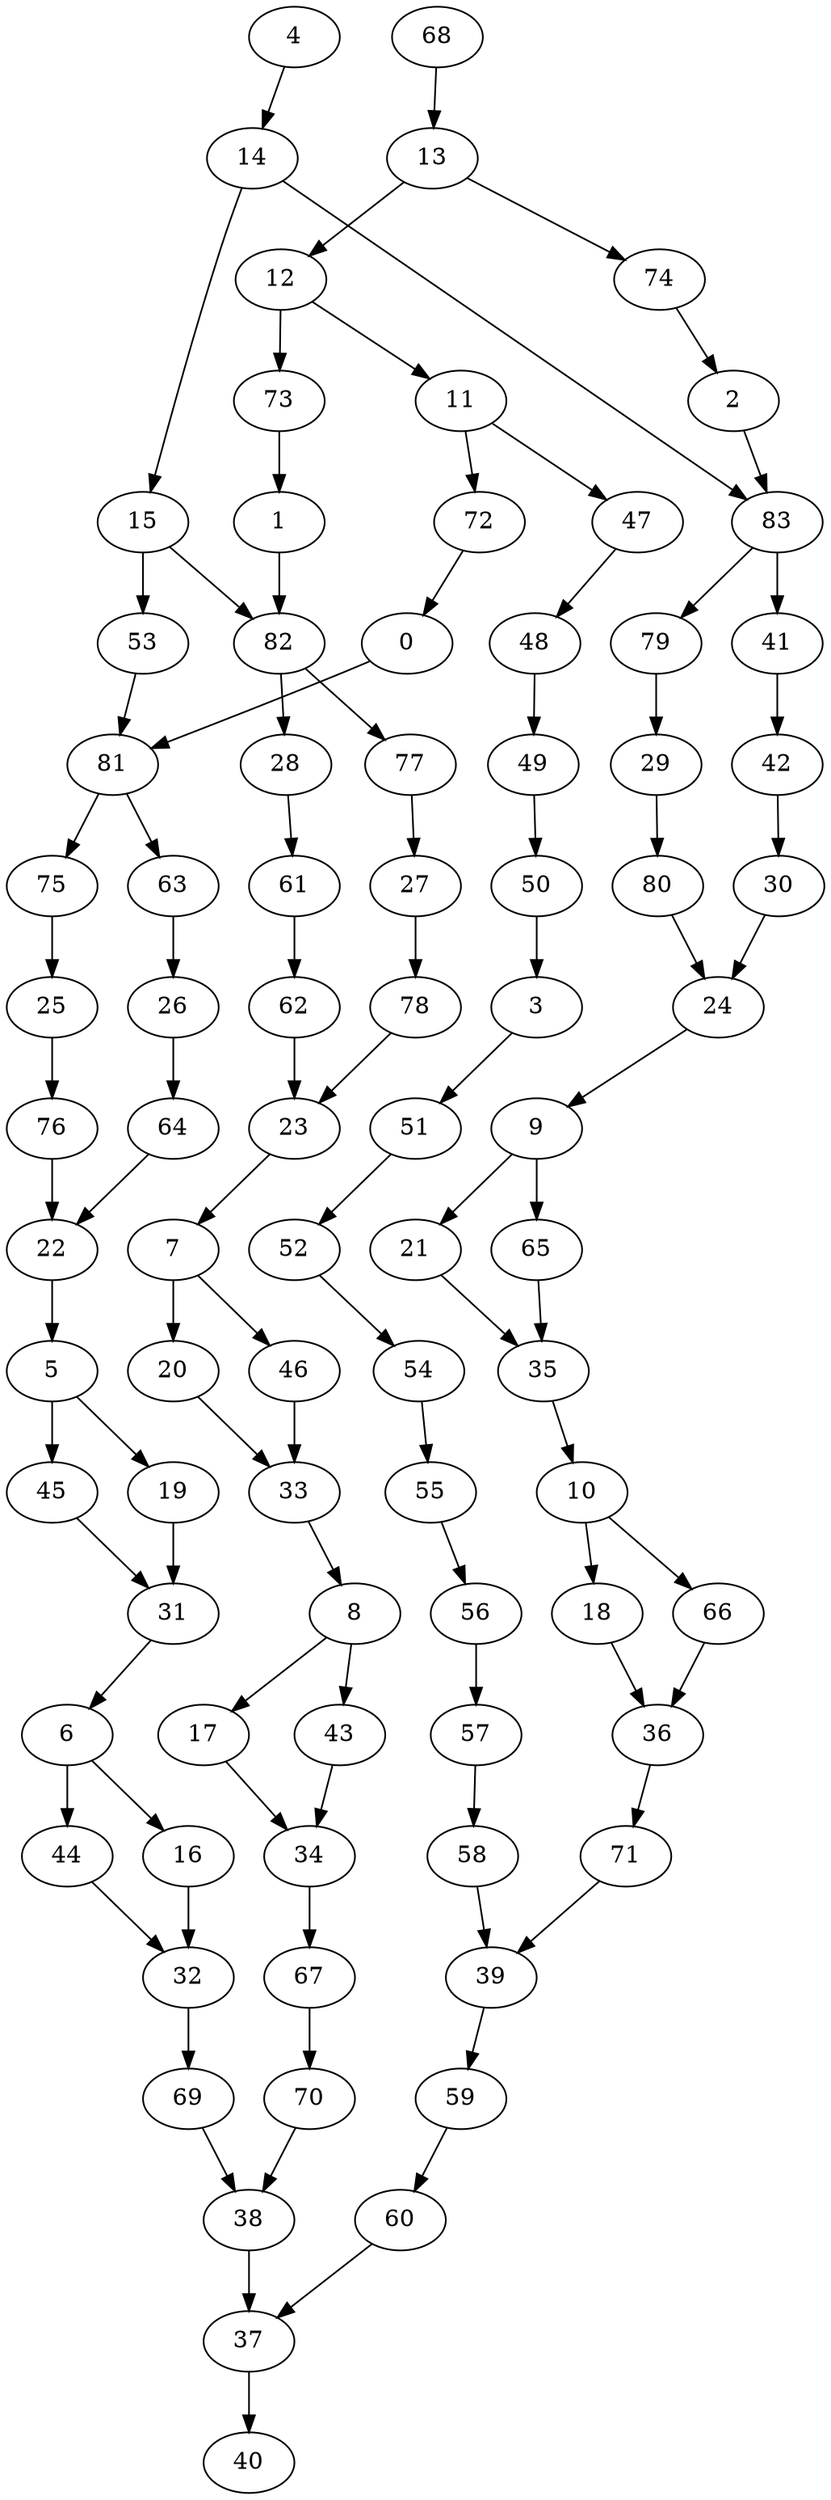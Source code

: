 digraph g {
0;
1;
2;
3;
4;
5;
6;
7;
8;
9;
10;
11;
12;
13;
14;
15;
16;
17;
18;
19;
20;
21;
22;
23;
24;
25;
26;
27;
28;
29;
30;
31;
32;
33;
34;
35;
36;
37;
38;
39;
40;
41;
42;
43;
44;
45;
46;
47;
48;
49;
50;
51;
52;
53;
54;
55;
56;
57;
58;
59;
60;
61;
62;
63;
64;
65;
66;
67;
68;
69;
70;
71;
72;
73;
74;
75;
76;
77;
78;
79;
80;
81;
82;
83;
0 -> 81 [weight=0];
1 -> 82 [weight=1];
2 -> 83 [weight=0];
3 -> 51 [weight=0];
4 -> 14 [weight=0];
5 -> 19 [weight=0];
5 -> 45 [weight=1];
6 -> 44 [weight=0];
6 -> 16 [weight=0];
7 -> 20 [weight=0];
7 -> 46 [weight=0];
8 -> 17 [weight=0];
8 -> 43 [weight=0];
9 -> 21 [weight=0];
9 -> 65 [weight=0];
10 -> 18 [weight=0];
10 -> 66 [weight=0];
11 -> 72 [weight=0];
11 -> 47 [weight=0];
12 -> 73 [weight=0];
12 -> 11 [weight=0];
13 -> 74 [weight=0];
13 -> 12 [weight=0];
14 -> 83 [weight=0];
14 -> 15 [weight=0];
15 -> 53 [weight=2];
15 -> 82 [weight=0];
16 -> 32 [weight=0];
17 -> 34 [weight=0];
18 -> 36 [weight=0];
19 -> 31 [weight=1];
20 -> 33 [weight=0];
21 -> 35 [weight=0];
22 -> 5 [weight=0];
23 -> 7 [weight=0];
24 -> 9 [weight=0];
25 -> 76 [weight=0];
26 -> 64 [weight=0];
27 -> 78 [weight=0];
28 -> 61 [weight=0];
29 -> 80 [weight=0];
30 -> 24 [weight=0];
31 -> 6 [weight=0];
32 -> 69 [weight=1];
33 -> 8 [weight=0];
34 -> 67 [weight=2];
35 -> 10 [weight=0];
36 -> 71 [weight=0];
37 -> 40 [weight=0];
38 -> 37 [weight=1];
39 -> 59 [weight=0];
41 -> 42 [weight=0];
42 -> 30 [weight=0];
43 -> 34 [weight=0];
44 -> 32 [weight=0];
45 -> 31 [weight=0];
46 -> 33 [weight=0];
47 -> 48 [weight=0];
48 -> 49 [weight=0];
49 -> 50 [weight=0];
50 -> 3 [weight=0];
51 -> 52 [weight=0];
52 -> 54 [weight=0];
53 -> 81 [weight=0];
54 -> 55 [weight=0];
55 -> 56 [weight=0];
56 -> 57 [weight=1];
57 -> 58 [weight=0];
58 -> 39 [weight=0];
59 -> 60 [weight=0];
60 -> 37 [weight=0];
61 -> 62 [weight=0];
62 -> 23 [weight=0];
63 -> 26 [weight=0];
64 -> 22 [weight=0];
65 -> 35 [weight=0];
66 -> 36 [weight=0];
67 -> 70 [weight=0];
68 -> 13 [weight=0];
69 -> 38 [weight=0];
70 -> 38 [weight=0];
71 -> 39 [weight=0];
72 -> 0 [weight=0];
73 -> 1 [weight=1];
74 -> 2 [weight=0];
75 -> 25 [weight=0];
76 -> 22 [weight=0];
77 -> 27 [weight=0];
78 -> 23 [weight=0];
79 -> 29 [weight=1];
80 -> 24 [weight=0];
81 -> 75 [weight=0];
81 -> 63 [weight=0];
82 -> 28 [weight=0];
82 -> 77 [weight=0];
83 -> 79 [weight=0];
83 -> 41 [weight=1];
}
